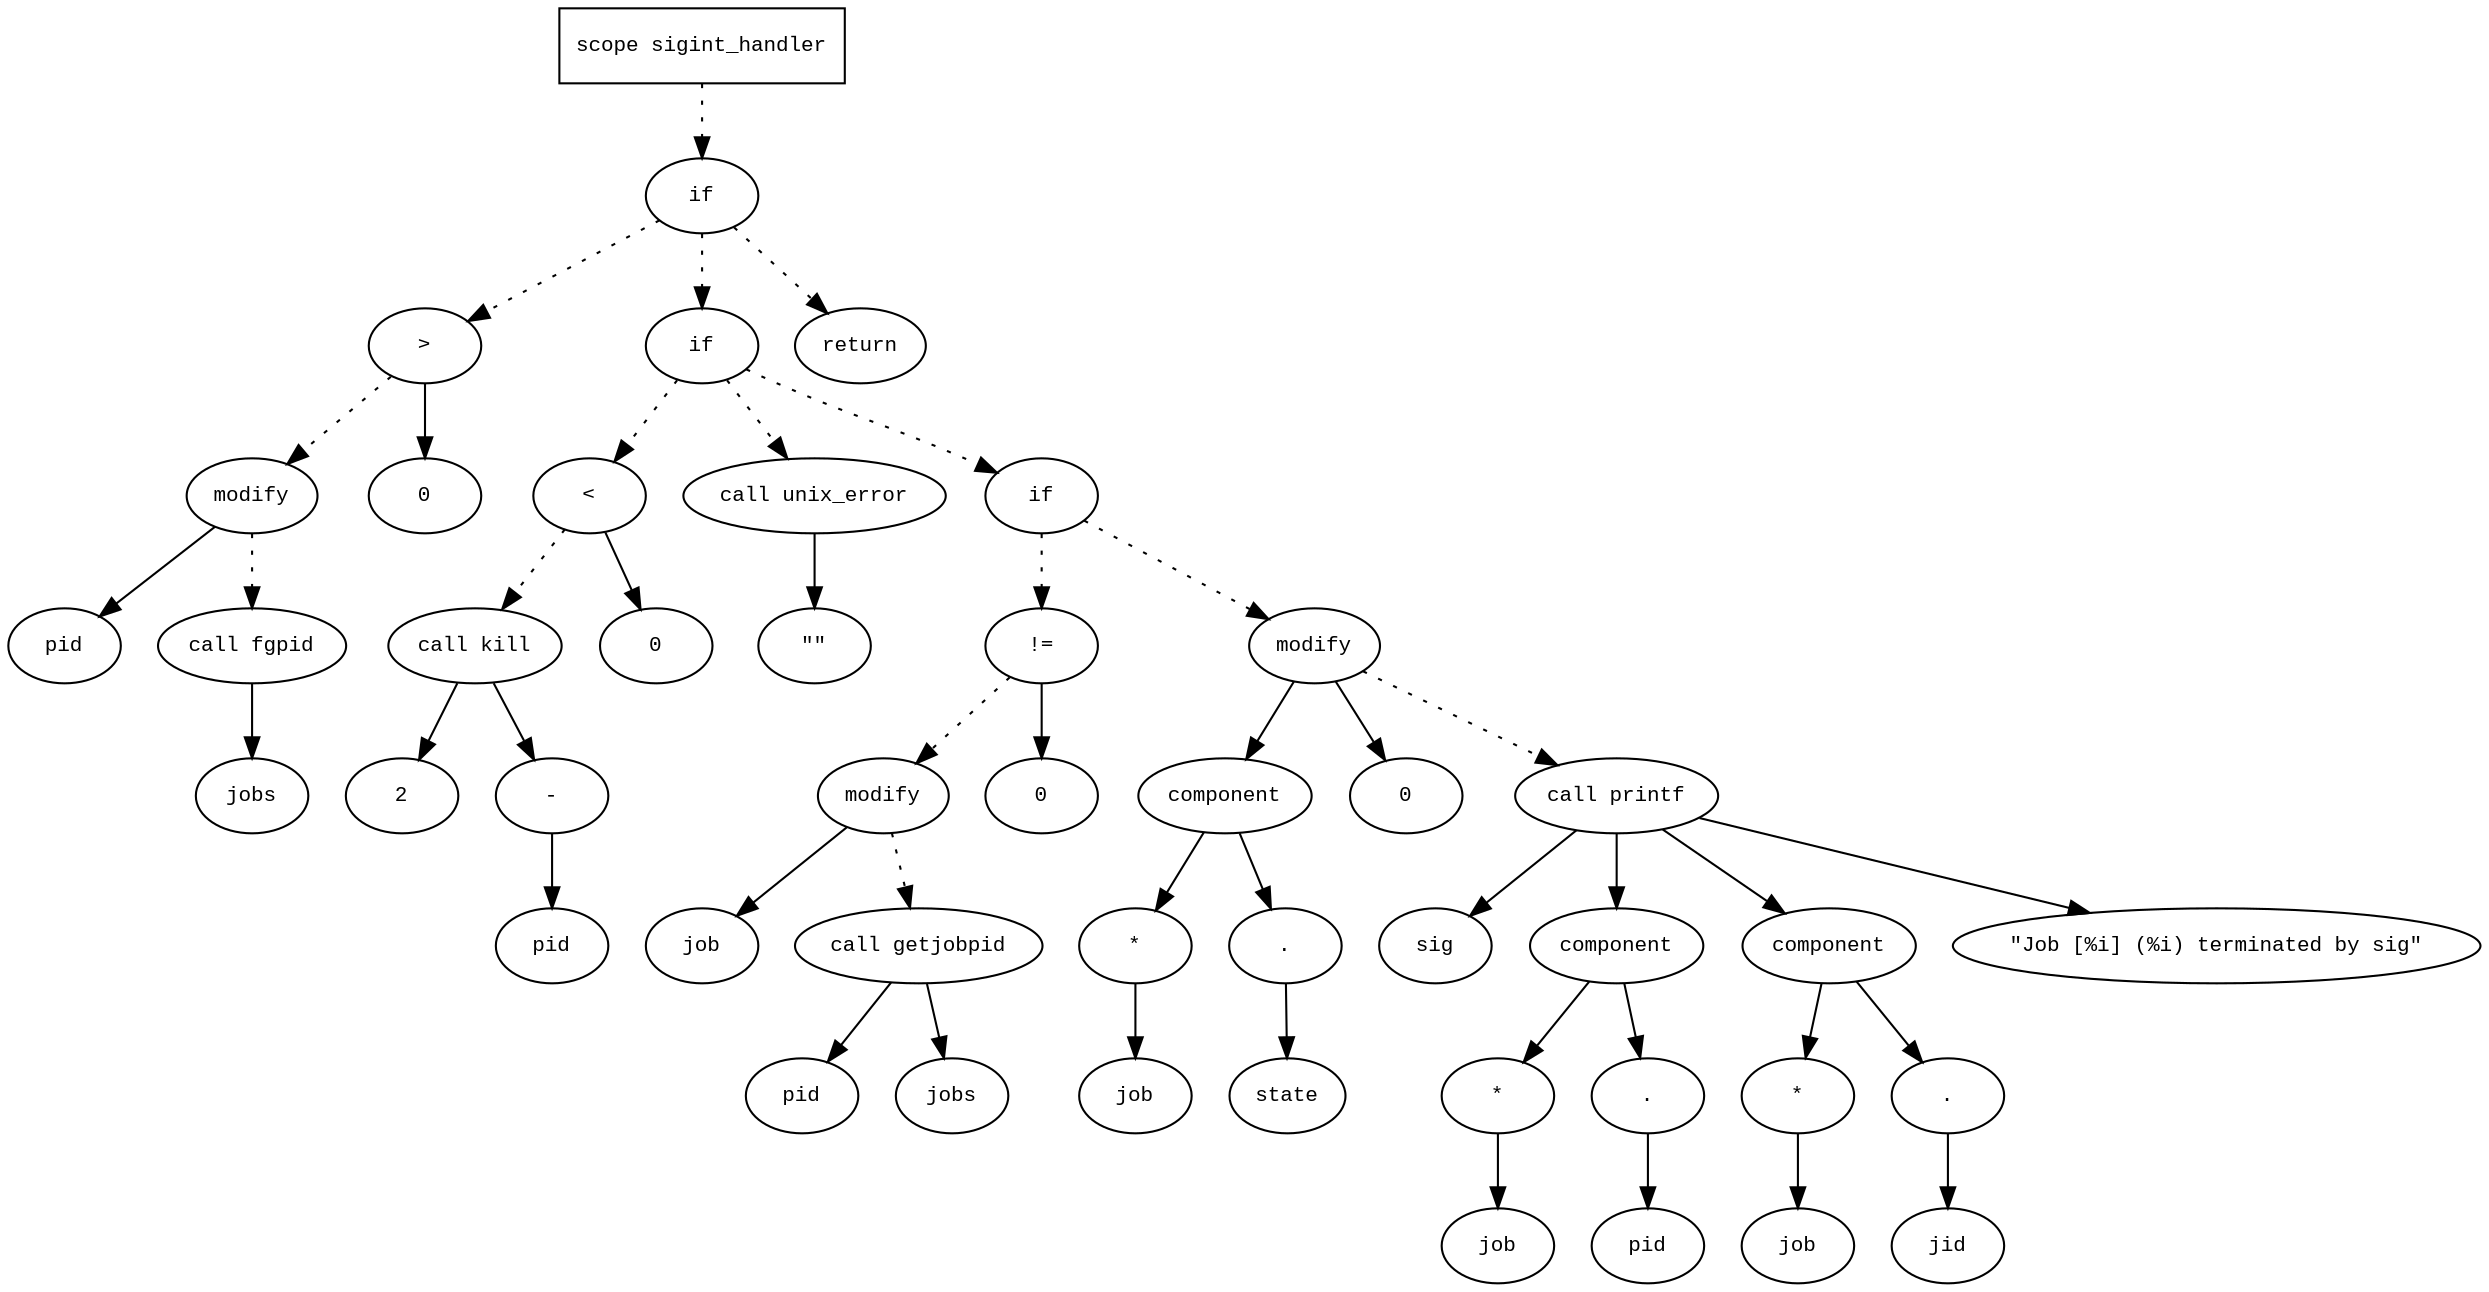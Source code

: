 digraph AST {
  graph [fontname="Times New Roman",fontsize=10];
  node  [fontname="Courier New",fontsize=10];
  edge  [fontname="Times New Roman",fontsize=10];

  node1 [label="scope sigint_handler",shape=box];
  node2 [label="if",shape=ellipse];
  node1 -> node2 [style=dotted];
  node3 [label=">",shape=ellipse];
  node4 [label="modify",shape=ellipse];
  node5 [label="pid",shape=ellipse];
  node4 -> node5;
  node6 [label="call fgpid",shape=ellipse];
  node7 [label="jobs",shape=ellipse];
  node6 -> node7;
  node4 -> node6 [style=dotted];
  node3 -> node4 [style=dotted];
  node8 [label="0",shape=ellipse];
  node3 -> node8;
  node2 -> node3 [style=dotted];
  node9 [label="if",shape=ellipse];
  node2 -> node9 [style=dotted];
  node10 [label="<",shape=ellipse];
  node11 [label="call kill",shape=ellipse];
  node12 [label="2",shape=ellipse];
  node11 -> node12;
  node13 [label="-",shape=ellipse];
  node14 [label="pid",shape=ellipse];
  node13 -> node14;
  node11 -> node13;
  node10 -> node11 [style=dotted];
  node15 [label="0",shape=ellipse];
  node10 -> node15;
  node9 -> node10 [style=dotted];
  node16 [label="call unix_error",shape=ellipse];
  node17 [label="\"\"",shape=ellipse];
  node16 -> node17;
  node9 -> node16 [style=dotted];
  node18 [label="if",shape=ellipse];
  node9 -> node18 [style=dotted];
  node19 [label="!=",shape=ellipse];
  node20 [label="modify",shape=ellipse];
  node21 [label="job",shape=ellipse];
  node20 -> node21;
  node22 [label="call getjobpid",shape=ellipse];
  node23 [label="pid",shape=ellipse];
  node22 -> node23;
  node24 [label="jobs",shape=ellipse];
  node22 -> node24;
  node20 -> node22 [style=dotted];
  node19 -> node20 [style=dotted];
  node25 [label="0",shape=ellipse];
  node19 -> node25;
  node18 -> node19 [style=dotted];
  node26 [label="modify",shape=ellipse];
  node27 [label="component",shape=ellipse];
  node26 -> node27;
  node28 [label="*",shape=ellipse];
  node29 [label="job",shape=ellipse];
  node28 -> node29;
  node27 -> node28;
  node30 [label=".",shape=ellipse];
  node27 -> node30;
  node31 [label="state",shape=ellipse];
  node30 -> node31;
  node32 [label="0",shape=ellipse];
  node26 -> node32;
  node18 -> node26 [style=dotted];
  node33 [label="call printf",shape=ellipse];
  node34 [label="sig",shape=ellipse];
  node33 -> node34;
  node35 [label="component",shape=ellipse];
  node33 -> node35;
  node36 [label="*",shape=ellipse];
  node37 [label="job",shape=ellipse];
  node36 -> node37;
  node35 -> node36;
  node38 [label=".",shape=ellipse];
  node35 -> node38;
  node39 [label="pid",shape=ellipse];
  node38 -> node39;
  node40 [label="component",shape=ellipse];
  node33 -> node40;
  node41 [label="*",shape=ellipse];
  node42 [label="job",shape=ellipse];
  node41 -> node42;
  node40 -> node41;
  node43 [label=".",shape=ellipse];
  node40 -> node43;
  node44 [label="jid",shape=ellipse];
  node43 -> node44;
  node45 [label="\"Job [%i] (%i) terminated by sig\"",shape=ellipse];
  node33 -> node45;
  node26 -> node33 [style=dotted];
  node46 [label="return",shape=ellipse];
  node2 -> node46 [style=dotted];
} 